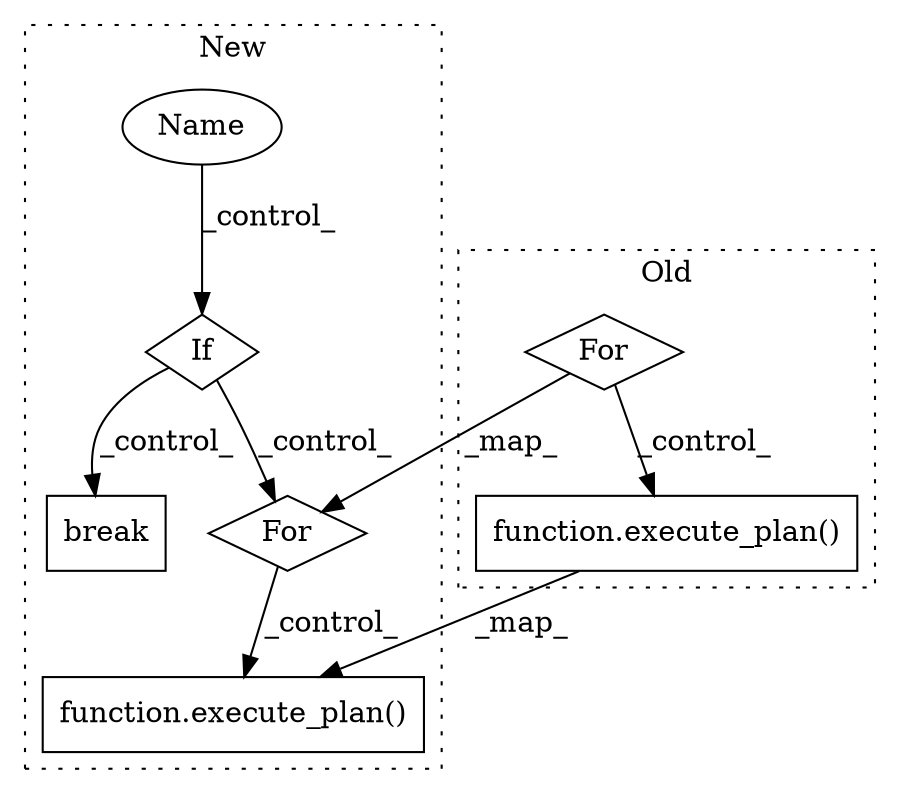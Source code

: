 digraph G {
subgraph cluster0 {
1 [label="function.execute_plan()" a="75" s="14576,14600" l="13,1" shape="box"];
3 [label="For" a="107" s="14303,14363" l="4,10" shape="diamond"];
label = "Old";
style="dotted";
}
subgraph cluster1 {
2 [label="function.execute_plan()" a="75" s="15227,15251" l="13,1" shape="box"];
4 [label="For" a="107" s="15031,15151" l="4,14" shape="diamond"];
5 [label="If" a="96" s="14972" l="3" shape="diamond"];
6 [label="break" a="94" s="15016" l="5" shape="box"];
7 [label="Name" a="87" s="14958" l="4" shape="ellipse"];
label = "New";
style="dotted";
}
1 -> 2 [label="_map_"];
3 -> 4 [label="_map_"];
3 -> 1 [label="_control_"];
4 -> 2 [label="_control_"];
5 -> 6 [label="_control_"];
5 -> 4 [label="_control_"];
7 -> 5 [label="_control_"];
}